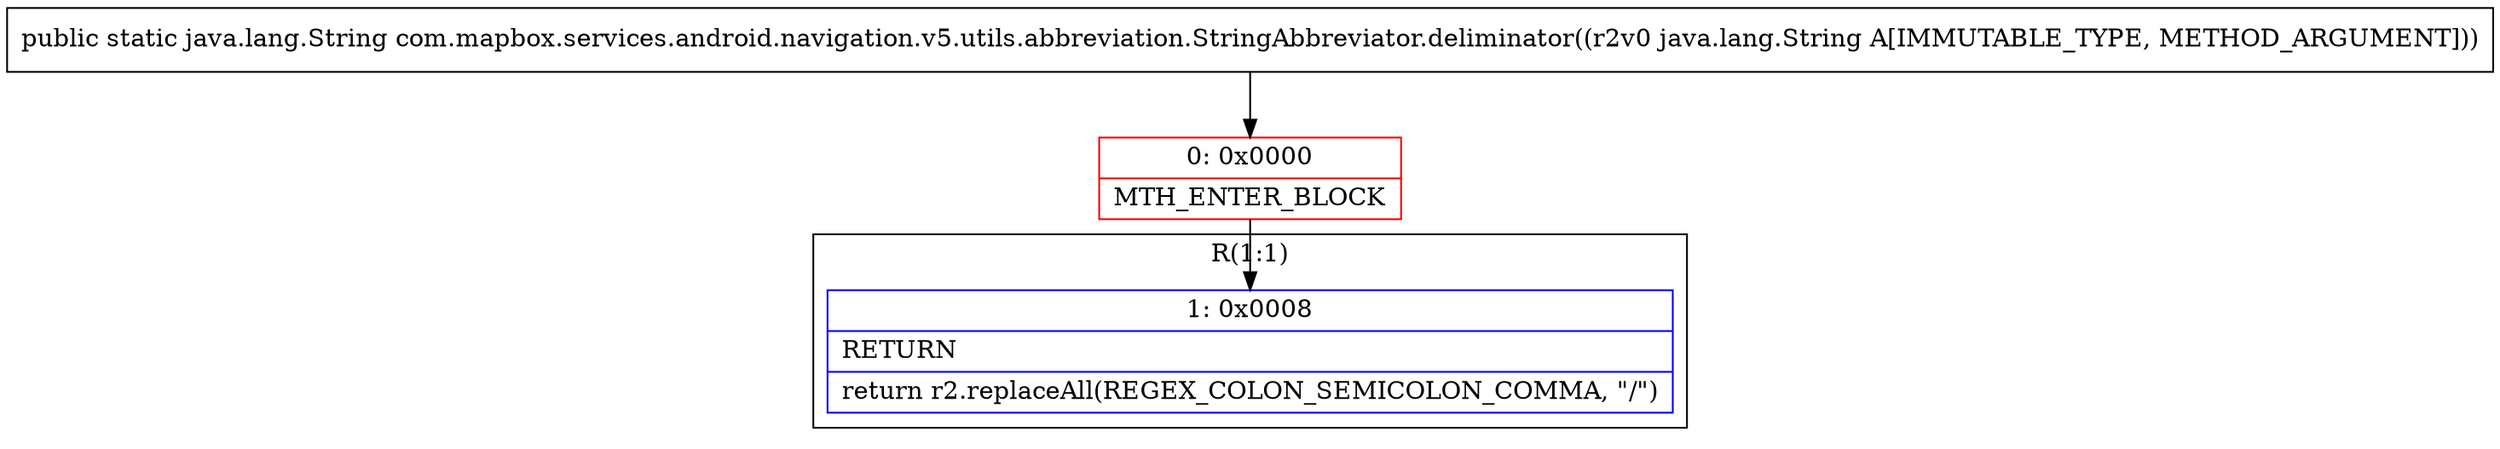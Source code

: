 digraph "CFG forcom.mapbox.services.android.navigation.v5.utils.abbreviation.StringAbbreviator.deliminator(Ljava\/lang\/String;)Ljava\/lang\/String;" {
subgraph cluster_Region_1775420543 {
label = "R(1:1)";
node [shape=record,color=blue];
Node_1 [shape=record,label="{1\:\ 0x0008|RETURN\l|return r2.replaceAll(REGEX_COLON_SEMICOLON_COMMA, \"\/\")\l}"];
}
Node_0 [shape=record,color=red,label="{0\:\ 0x0000|MTH_ENTER_BLOCK\l}"];
MethodNode[shape=record,label="{public static java.lang.String com.mapbox.services.android.navigation.v5.utils.abbreviation.StringAbbreviator.deliminator((r2v0 java.lang.String A[IMMUTABLE_TYPE, METHOD_ARGUMENT])) }"];
MethodNode -> Node_0;
Node_0 -> Node_1;
}

